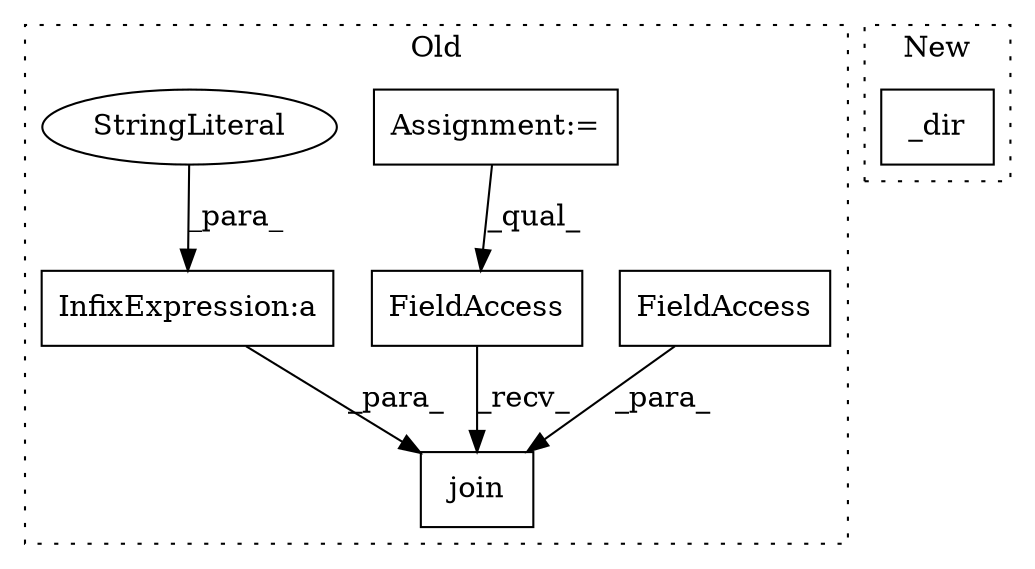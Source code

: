 digraph G {
subgraph cluster0 {
1 [label="join" a="32" s="1435,1483" l="5,1" shape="box"];
3 [label="InfixExpression:a" a="27" s="1472" l="3" shape="box"];
4 [label="FieldAccess" a="22" s="1440" l="16" shape="box"];
5 [label="FieldAccess" a="22" s="1427" l="7" shape="box"];
6 [label="Assignment:=" a="7" s="1334" l="2" shape="box"];
7 [label="StringLiteral" a="45" s="1457" l="15" shape="ellipse"];
label = "Old";
style="dotted";
}
subgraph cluster1 {
2 [label="_dir" a="32" s="2040,2053" l="5,1" shape="box"];
label = "New";
style="dotted";
}
3 -> 1 [label="_para_"];
4 -> 1 [label="_para_"];
5 -> 1 [label="_recv_"];
6 -> 5 [label="_qual_"];
7 -> 3 [label="_para_"];
}